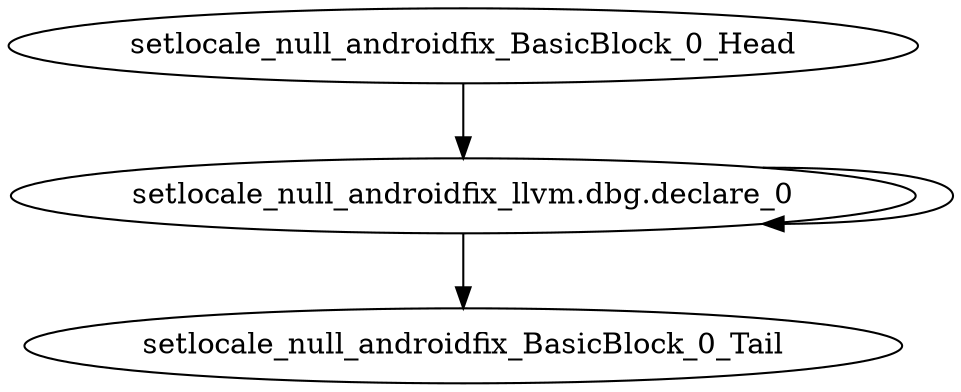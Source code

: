 digraph G {
    "setlocale_null_androidfix_llvm.dbg.declare_0" -> "setlocale_null_androidfix_llvm.dbg.declare_0"
    "setlocale_null_androidfix_llvm.dbg.declare_0" -> "setlocale_null_androidfix_BasicBlock_0_Tail"
    "setlocale_null_androidfix_BasicBlock_0_Head" -> "setlocale_null_androidfix_llvm.dbg.declare_0"
}
